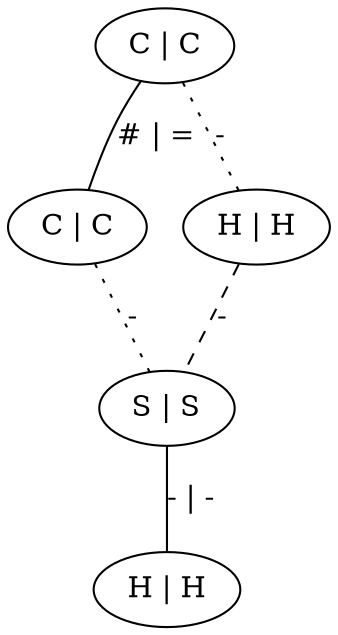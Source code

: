 graph G {
	0 [ label="C | C" ]
	1 [ label="C | C" ]
	2 [ label="H | H" ]
	3 [ label="S | S" ]
	4 [ label="H | H" ]
	0 -- 1 [ label="# | =" ]
	0 -- 2 [ style=dotted label="-" ]
	1 -- 3 [ style=dotted label="-" ]
	2 -- 3 [ style=dashed label="-" ]
	3 -- 4 [ label="- | -" ]
}
